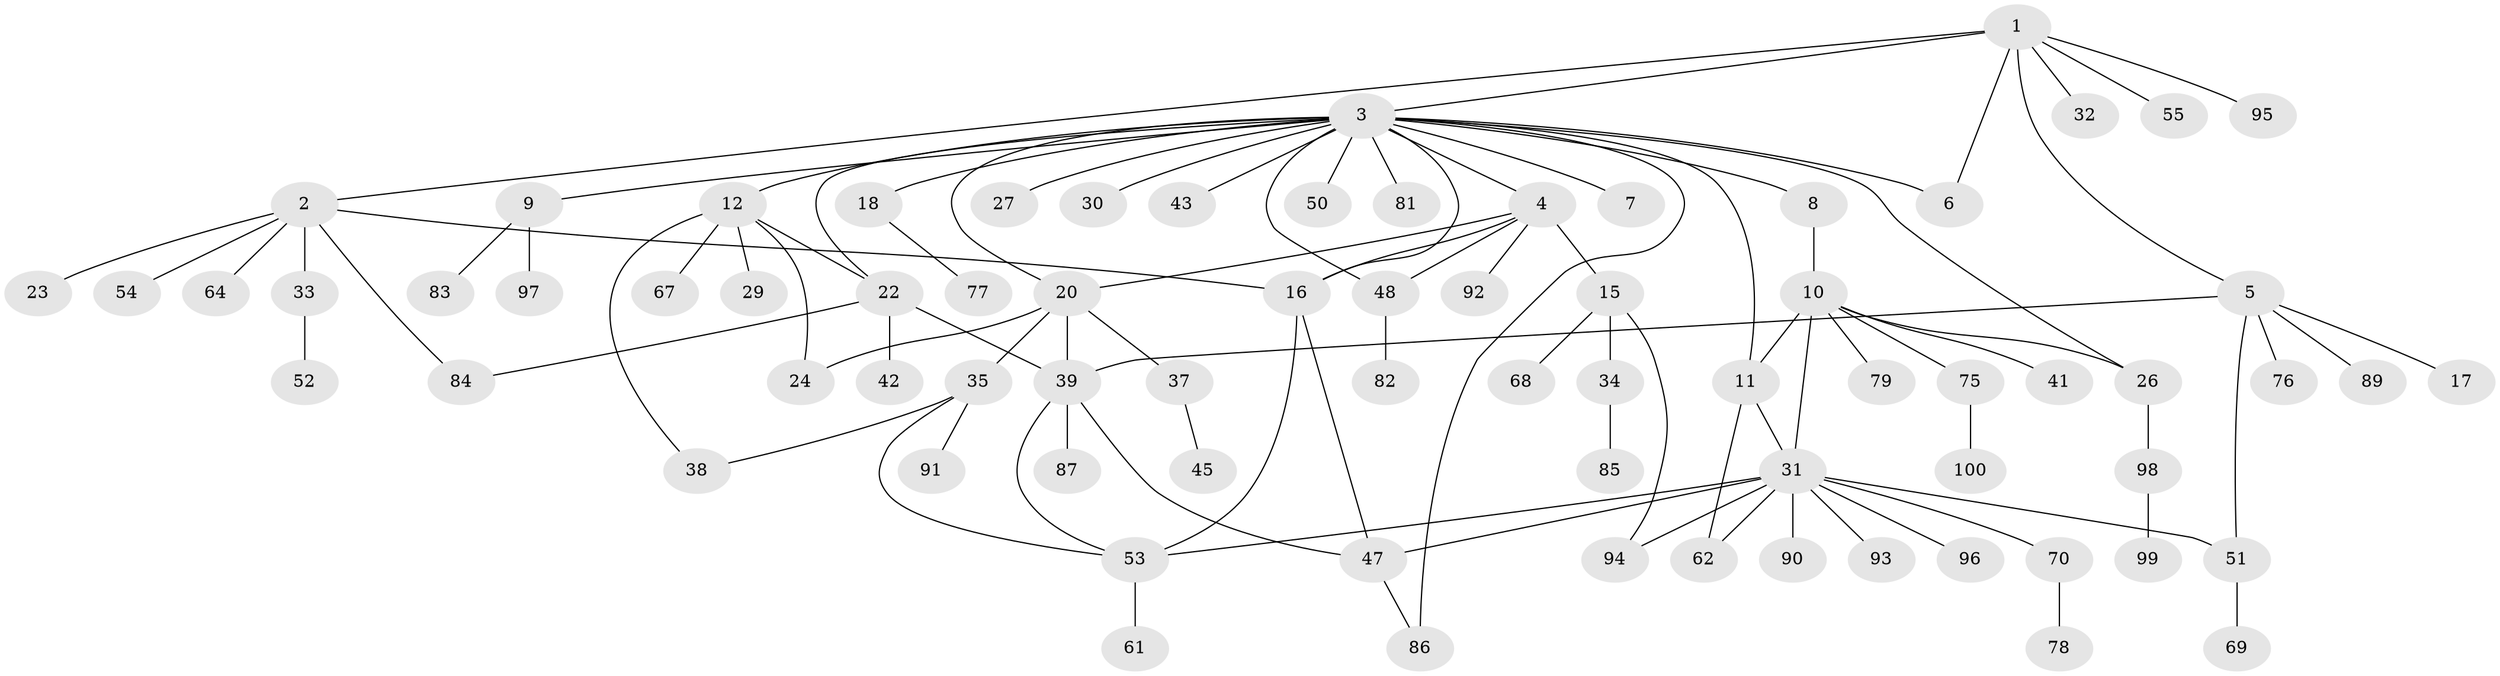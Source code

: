 // original degree distribution, {7: 0.04, 8: 0.01, 18: 0.01, 5: 0.05, 6: 0.04, 2: 0.23, 1: 0.49, 3: 0.06, 4: 0.07}
// Generated by graph-tools (version 1.1) at 2025/38/02/21/25 10:38:54]
// undirected, 75 vertices, 97 edges
graph export_dot {
graph [start="1"]
  node [color=gray90,style=filled];
  1 [super="+14"];
  2 [super="+56"];
  3 [super="+13"];
  4 [super="+19"];
  5 [super="+58"];
  6 [super="+25"];
  7;
  8 [super="+44"];
  9 [super="+60"];
  10 [super="+36"];
  11 [super="+28"];
  12 [super="+71"];
  15 [super="+21"];
  16;
  17;
  18 [super="+59"];
  20 [super="+88"];
  22 [super="+65"];
  23;
  24 [super="+63"];
  26 [super="+80"];
  27;
  29;
  30;
  31 [super="+57"];
  32;
  33 [super="+40"];
  34;
  35;
  37;
  38 [super="+46"];
  39 [super="+49"];
  41;
  42;
  43;
  45;
  47 [super="+73"];
  48 [super="+66"];
  50;
  51;
  52;
  53 [super="+72"];
  54;
  55;
  61;
  62 [super="+74"];
  64;
  67;
  68;
  69;
  70;
  75;
  76;
  77;
  78;
  79;
  81;
  82;
  83;
  84;
  85;
  86;
  87;
  89;
  90;
  91;
  92;
  93;
  94;
  95;
  96;
  97;
  98;
  99;
  100;
  1 -- 2;
  1 -- 3;
  1 -- 5;
  1 -- 6;
  1 -- 55;
  1 -- 95;
  1 -- 32;
  2 -- 16;
  2 -- 23;
  2 -- 33;
  2 -- 54;
  2 -- 64;
  2 -- 84;
  3 -- 4;
  3 -- 7;
  3 -- 8;
  3 -- 9;
  3 -- 11;
  3 -- 12;
  3 -- 20;
  3 -- 26;
  3 -- 27;
  3 -- 30;
  3 -- 50;
  3 -- 81;
  3 -- 86;
  3 -- 16;
  3 -- 43;
  3 -- 18;
  3 -- 22;
  3 -- 48;
  3 -- 6;
  4 -- 15;
  4 -- 48;
  4 -- 92;
  4 -- 16;
  4 -- 20;
  5 -- 17;
  5 -- 51;
  5 -- 76;
  5 -- 89;
  5 -- 39;
  8 -- 10;
  9 -- 83;
  9 -- 97;
  10 -- 26;
  10 -- 31;
  10 -- 79;
  10 -- 75;
  10 -- 41;
  10 -- 11;
  11 -- 31;
  11 -- 62;
  12 -- 22;
  12 -- 24;
  12 -- 29;
  12 -- 67;
  12 -- 38;
  15 -- 34;
  15 -- 68;
  15 -- 94;
  16 -- 47;
  16 -- 53;
  18 -- 77;
  20 -- 24;
  20 -- 35;
  20 -- 37;
  20 -- 39;
  22 -- 42;
  22 -- 84;
  22 -- 39;
  26 -- 98;
  31 -- 51;
  31 -- 62;
  31 -- 90;
  31 -- 93;
  31 -- 96;
  31 -- 53;
  31 -- 70;
  31 -- 94;
  31 -- 47;
  33 -- 52;
  34 -- 85;
  35 -- 38;
  35 -- 53;
  35 -- 91;
  37 -- 45;
  39 -- 53;
  39 -- 87;
  39 -- 47;
  47 -- 86;
  48 -- 82;
  51 -- 69;
  53 -- 61;
  70 -- 78;
  75 -- 100;
  98 -- 99;
}
